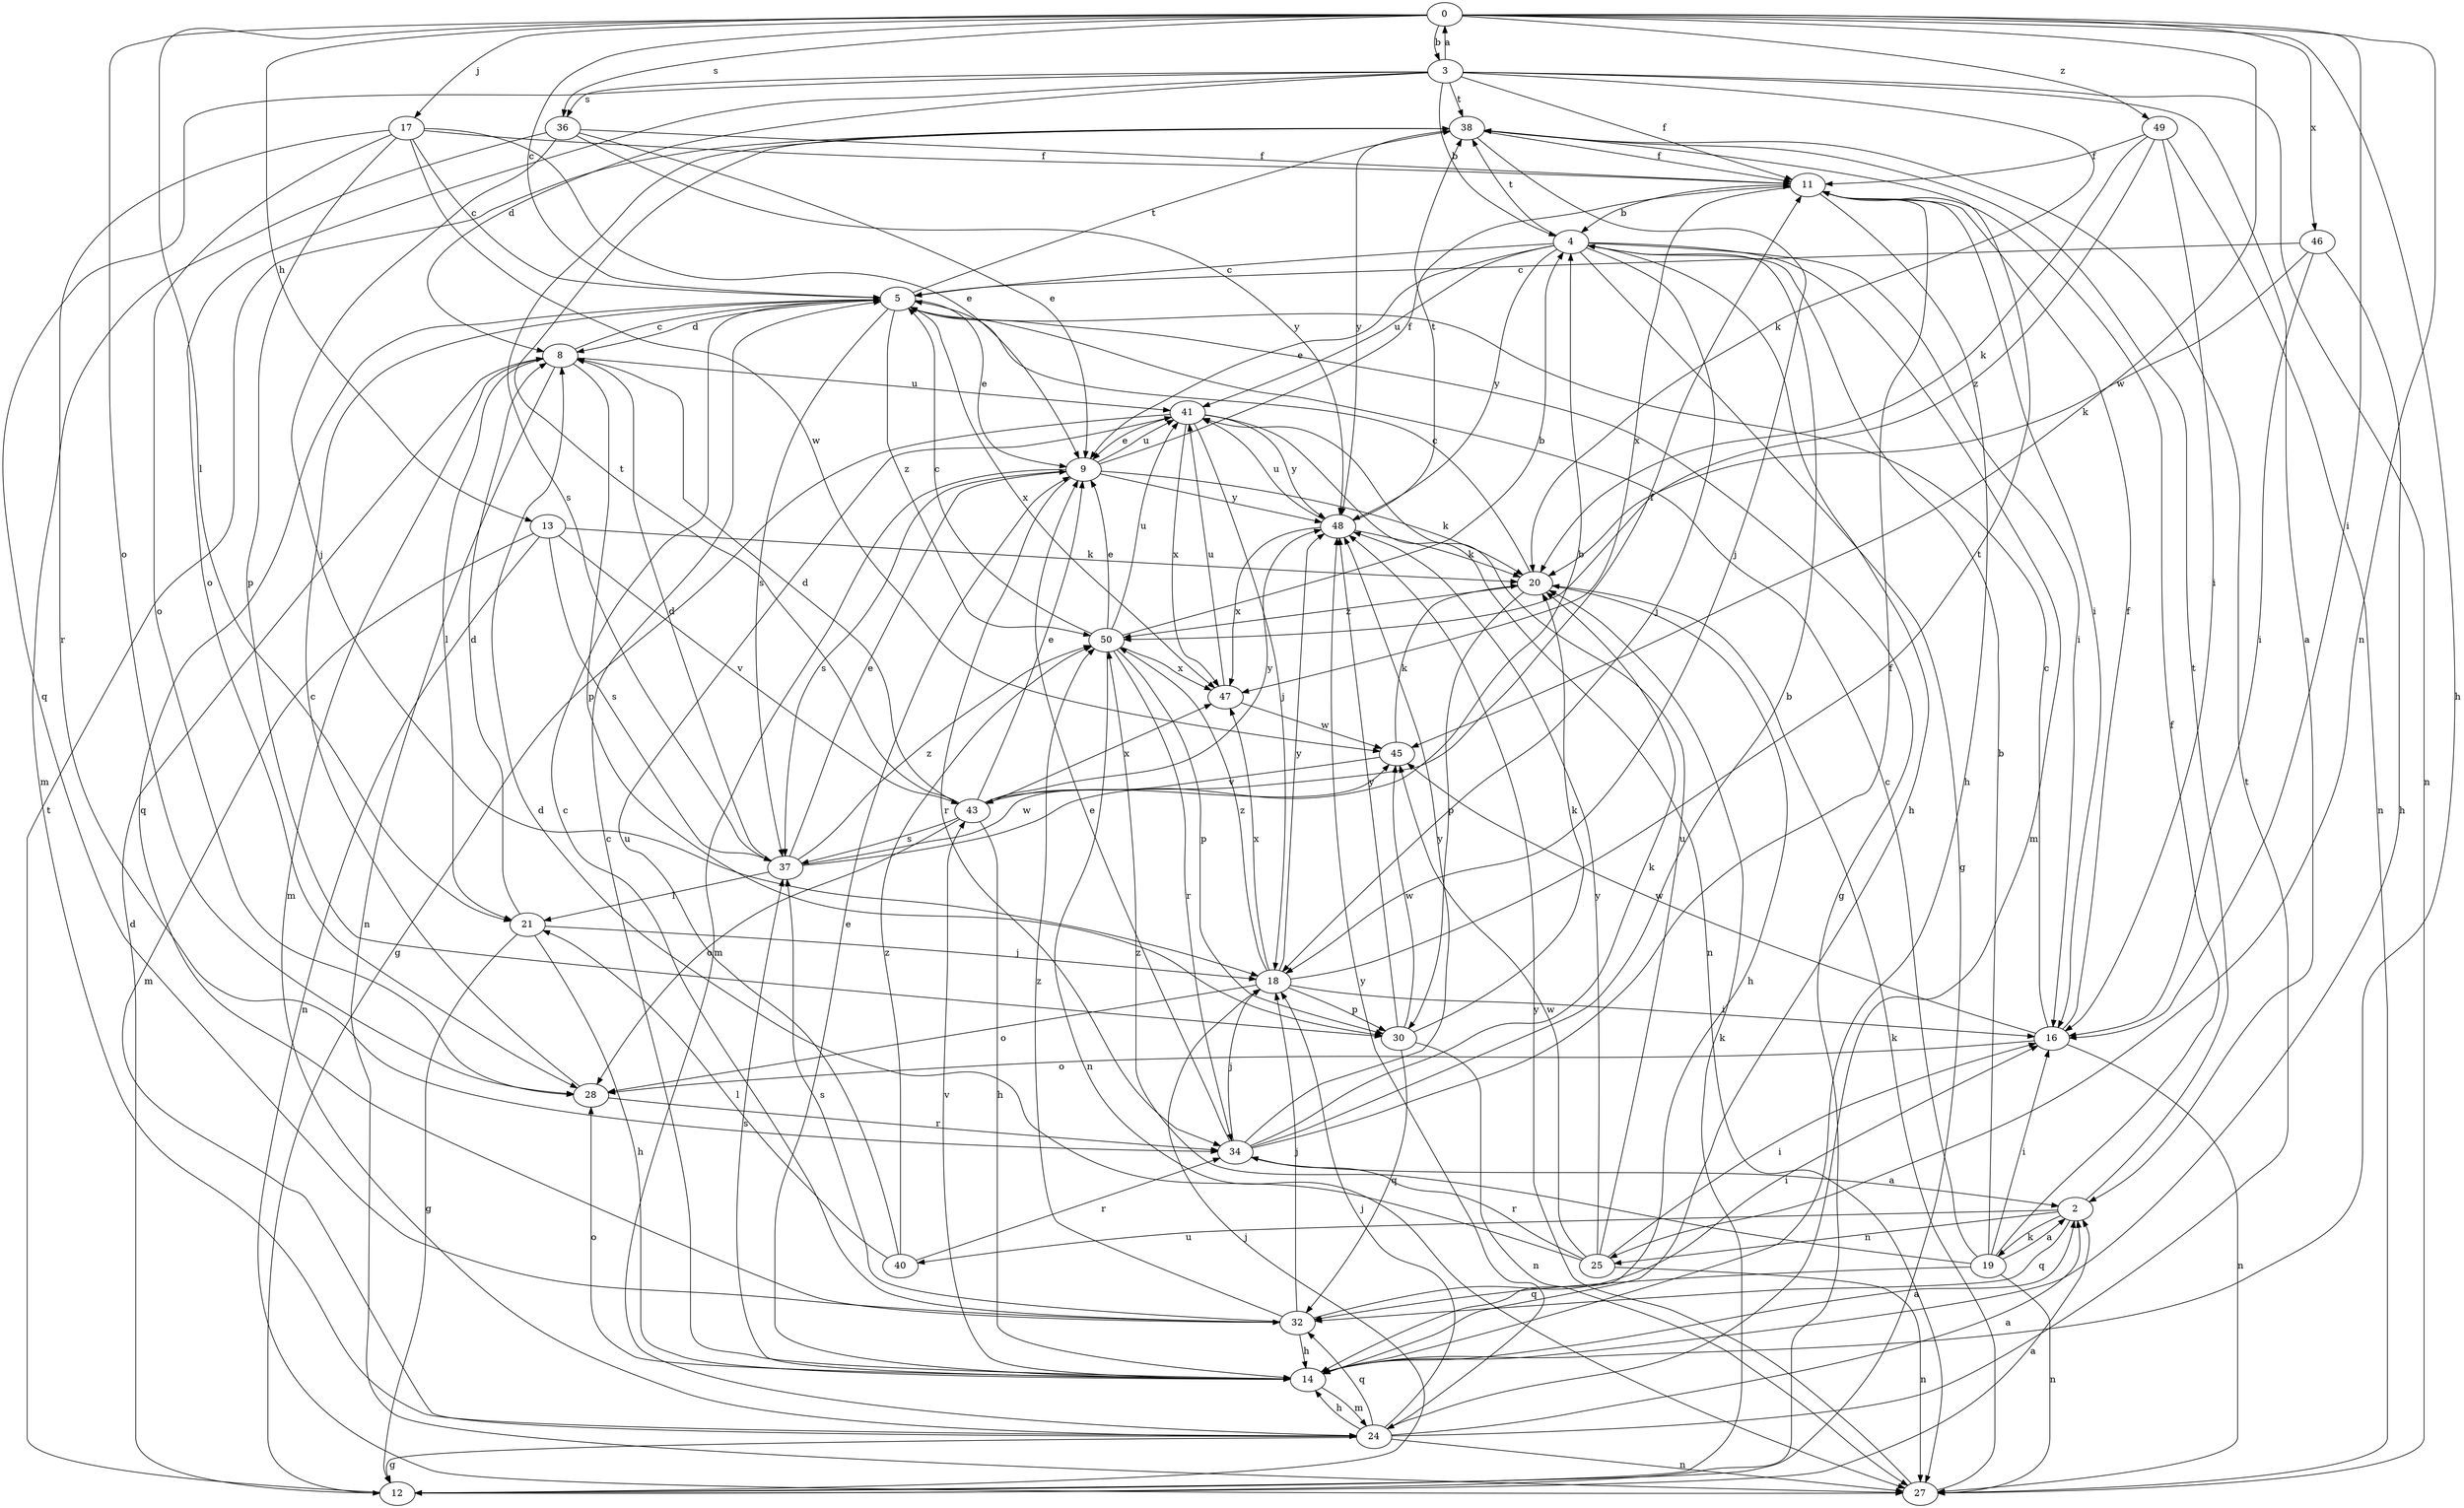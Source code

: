 strict digraph  {
0;
2;
3;
4;
5;
8;
9;
11;
12;
13;
14;
16;
17;
18;
19;
20;
21;
24;
25;
27;
28;
30;
32;
34;
36;
37;
38;
40;
41;
43;
45;
46;
47;
48;
49;
50;
0 -> 3  [label=b];
0 -> 5  [label=c];
0 -> 13  [label=h];
0 -> 14  [label=h];
0 -> 16  [label=i];
0 -> 17  [label=j];
0 -> 21  [label=l];
0 -> 25  [label=n];
0 -> 28  [label=o];
0 -> 36  [label=s];
0 -> 45  [label=w];
0 -> 46  [label=x];
0 -> 49  [label=z];
2 -> 19  [label=k];
2 -> 25  [label=n];
2 -> 32  [label=q];
2 -> 38  [label=t];
2 -> 40  [label=u];
3 -> 0  [label=a];
3 -> 2  [label=a];
3 -> 4  [label=b];
3 -> 8  [label=d];
3 -> 11  [label=f];
3 -> 20  [label=k];
3 -> 27  [label=n];
3 -> 28  [label=o];
3 -> 32  [label=q];
3 -> 36  [label=s];
3 -> 38  [label=t];
4 -> 5  [label=c];
4 -> 9  [label=e];
4 -> 12  [label=g];
4 -> 14  [label=h];
4 -> 16  [label=i];
4 -> 18  [label=j];
4 -> 24  [label=m];
4 -> 38  [label=t];
4 -> 41  [label=u];
4 -> 48  [label=y];
5 -> 8  [label=d];
5 -> 9  [label=e];
5 -> 12  [label=g];
5 -> 32  [label=q];
5 -> 37  [label=s];
5 -> 38  [label=t];
5 -> 47  [label=x];
5 -> 50  [label=z];
8 -> 5  [label=c];
8 -> 21  [label=l];
8 -> 24  [label=m];
8 -> 27  [label=n];
8 -> 30  [label=p];
8 -> 41  [label=u];
9 -> 11  [label=f];
9 -> 20  [label=k];
9 -> 24  [label=m];
9 -> 34  [label=r];
9 -> 37  [label=s];
9 -> 41  [label=u];
9 -> 48  [label=y];
11 -> 4  [label=b];
11 -> 14  [label=h];
11 -> 16  [label=i];
11 -> 47  [label=x];
12 -> 2  [label=a];
12 -> 8  [label=d];
12 -> 18  [label=j];
12 -> 20  [label=k];
12 -> 38  [label=t];
13 -> 20  [label=k];
13 -> 24  [label=m];
13 -> 27  [label=n];
13 -> 37  [label=s];
13 -> 43  [label=v];
14 -> 2  [label=a];
14 -> 5  [label=c];
14 -> 9  [label=e];
14 -> 24  [label=m];
14 -> 28  [label=o];
14 -> 37  [label=s];
14 -> 43  [label=v];
16 -> 5  [label=c];
16 -> 11  [label=f];
16 -> 27  [label=n];
16 -> 28  [label=o];
16 -> 45  [label=w];
17 -> 5  [label=c];
17 -> 9  [label=e];
17 -> 11  [label=f];
17 -> 28  [label=o];
17 -> 30  [label=p];
17 -> 34  [label=r];
17 -> 45  [label=w];
18 -> 16  [label=i];
18 -> 28  [label=o];
18 -> 30  [label=p];
18 -> 38  [label=t];
18 -> 47  [label=x];
18 -> 48  [label=y];
18 -> 50  [label=z];
19 -> 2  [label=a];
19 -> 4  [label=b];
19 -> 5  [label=c];
19 -> 11  [label=f];
19 -> 16  [label=i];
19 -> 27  [label=n];
19 -> 32  [label=q];
19 -> 50  [label=z];
20 -> 5  [label=c];
20 -> 14  [label=h];
20 -> 30  [label=p];
20 -> 50  [label=z];
21 -> 8  [label=d];
21 -> 12  [label=g];
21 -> 14  [label=h];
21 -> 18  [label=j];
24 -> 2  [label=a];
24 -> 12  [label=g];
24 -> 14  [label=h];
24 -> 18  [label=j];
24 -> 27  [label=n];
24 -> 32  [label=q];
24 -> 38  [label=t];
24 -> 48  [label=y];
25 -> 8  [label=d];
25 -> 16  [label=i];
25 -> 27  [label=n];
25 -> 34  [label=r];
25 -> 41  [label=u];
25 -> 45  [label=w];
25 -> 48  [label=y];
27 -> 20  [label=k];
27 -> 48  [label=y];
28 -> 5  [label=c];
28 -> 34  [label=r];
30 -> 20  [label=k];
30 -> 27  [label=n];
30 -> 32  [label=q];
30 -> 45  [label=w];
30 -> 48  [label=y];
32 -> 5  [label=c];
32 -> 14  [label=h];
32 -> 16  [label=i];
32 -> 18  [label=j];
32 -> 37  [label=s];
32 -> 50  [label=z];
34 -> 2  [label=a];
34 -> 4  [label=b];
34 -> 9  [label=e];
34 -> 11  [label=f];
34 -> 18  [label=j];
34 -> 20  [label=k];
34 -> 48  [label=y];
36 -> 9  [label=e];
36 -> 11  [label=f];
36 -> 18  [label=j];
36 -> 24  [label=m];
36 -> 48  [label=y];
37 -> 4  [label=b];
37 -> 8  [label=d];
37 -> 9  [label=e];
37 -> 21  [label=l];
37 -> 45  [label=w];
37 -> 50  [label=z];
38 -> 11  [label=f];
38 -> 18  [label=j];
38 -> 37  [label=s];
38 -> 48  [label=y];
40 -> 21  [label=l];
40 -> 34  [label=r];
40 -> 41  [label=u];
40 -> 50  [label=z];
41 -> 9  [label=e];
41 -> 12  [label=g];
41 -> 18  [label=j];
41 -> 27  [label=n];
41 -> 47  [label=x];
41 -> 48  [label=y];
43 -> 8  [label=d];
43 -> 9  [label=e];
43 -> 11  [label=f];
43 -> 14  [label=h];
43 -> 28  [label=o];
43 -> 37  [label=s];
43 -> 38  [label=t];
43 -> 47  [label=x];
43 -> 48  [label=y];
45 -> 20  [label=k];
45 -> 43  [label=v];
46 -> 5  [label=c];
46 -> 14  [label=h];
46 -> 16  [label=i];
46 -> 20  [label=k];
47 -> 41  [label=u];
47 -> 45  [label=w];
48 -> 20  [label=k];
48 -> 38  [label=t];
48 -> 41  [label=u];
48 -> 47  [label=x];
49 -> 11  [label=f];
49 -> 16  [label=i];
49 -> 20  [label=k];
49 -> 27  [label=n];
49 -> 50  [label=z];
50 -> 4  [label=b];
50 -> 5  [label=c];
50 -> 9  [label=e];
50 -> 27  [label=n];
50 -> 30  [label=p];
50 -> 34  [label=r];
50 -> 41  [label=u];
50 -> 47  [label=x];
}
